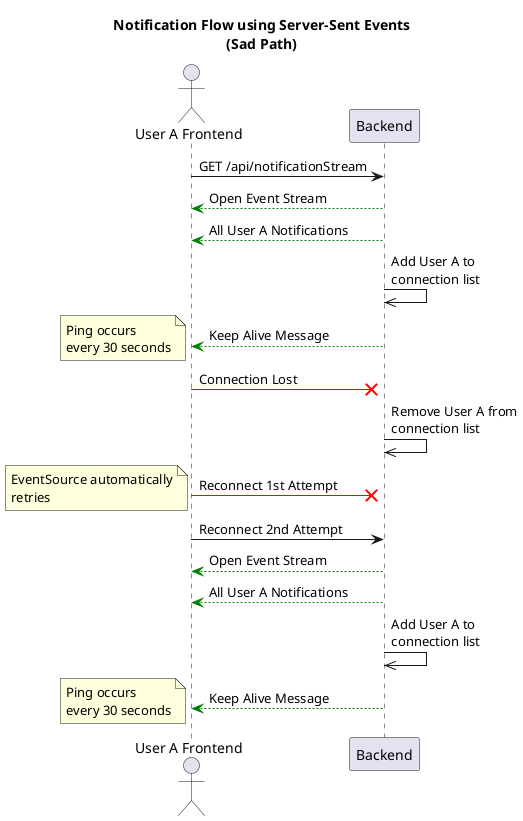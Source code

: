 @startuml
title Notification Flow using Server-Sent Events\n(Sad Path)

actor "User A Frontend"

"User A Frontend" -> Backend: GET /api/notificationStream
Backend -[#green]-> "User A Frontend": Open Event Stream
Backend -[#green]-> "User A Frontend": All User A Notifications
Backend ->> Backend: Add User A to\nconnection list

Backend -[#green]-> "User A Frontend": Keep Alive Message
note left: Ping occurs\nevery 30 seconds

"User A Frontend" -[#red]>x Backend: Connection Lost
Backend ->> Backend: Remove User A from\nconnection list

"User A Frontend" -[#red]>x Backend: Reconnect 1st Attempt
note left: EventSource automatically\nretries
"User A Frontend" -> Backend: Reconnect 2nd Attempt
Backend -[#green]-> "User A Frontend": Open Event Stream
Backend -[#green]-> "User A Frontend": All User A Notifications
Backend ->> Backend: Add User A to\nconnection list

Backend -[#green]-> "User A Frontend": Keep Alive Message
note left: Ping occurs\nevery 30 seconds

@enduml